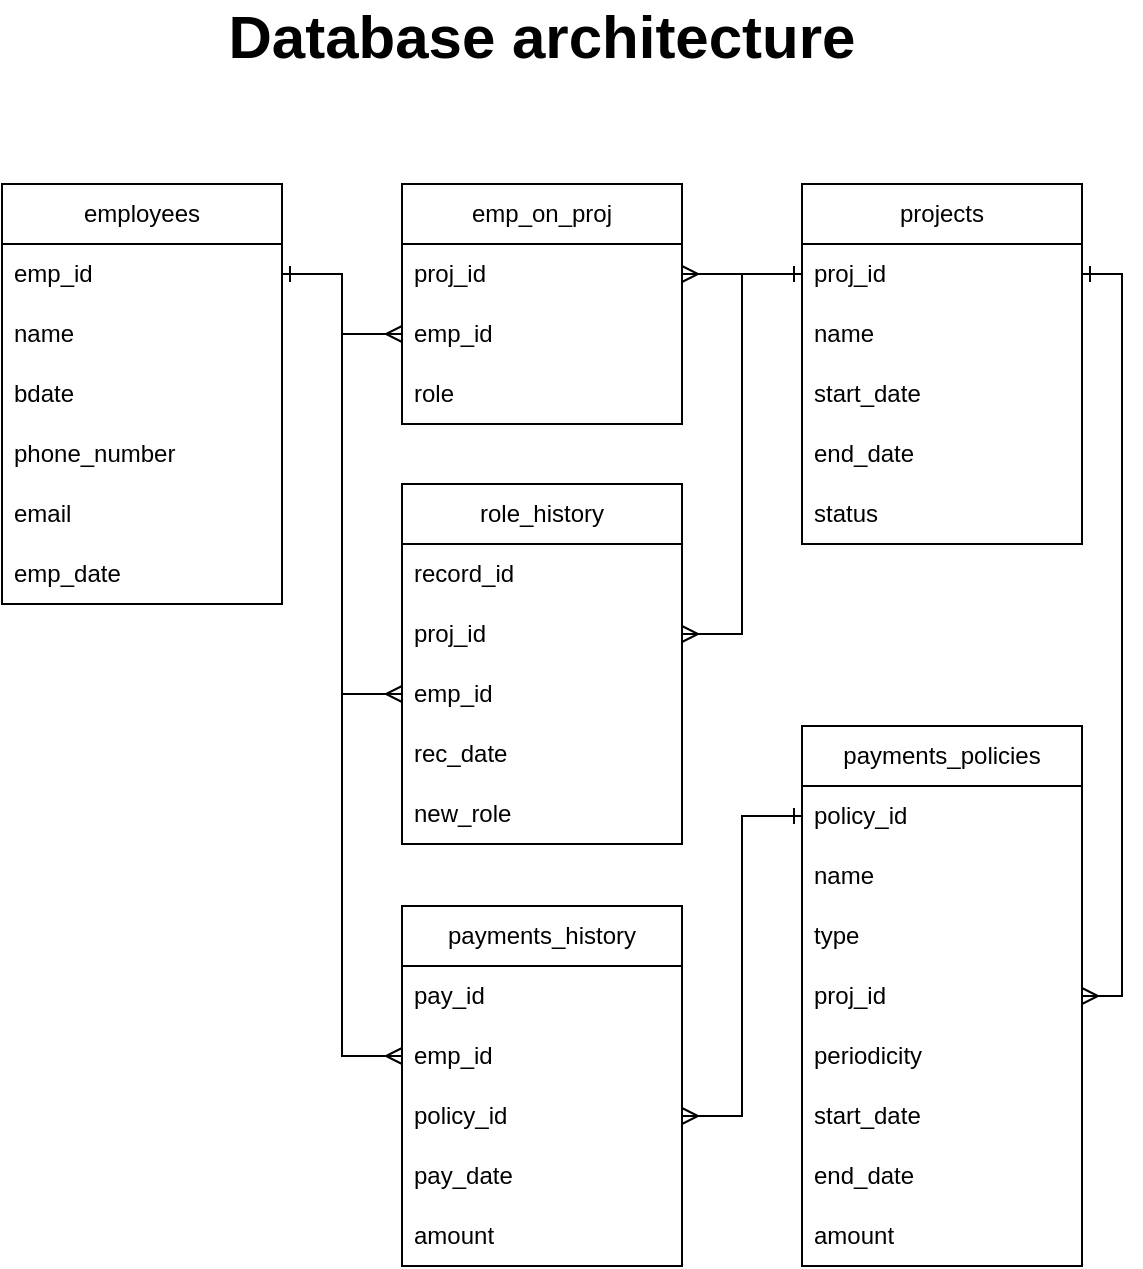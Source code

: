 <mxfile version="22.1.15" type="device">
  <diagram name="Страница — 1" id="PRcCsE6I8bdcjfj4ZQ22">
    <mxGraphModel dx="1036" dy="614" grid="1" gridSize="10" guides="1" tooltips="1" connect="1" arrows="1" fold="1" page="1" pageScale="1" pageWidth="1169" pageHeight="827" math="0" shadow="0">
      <root>
        <mxCell id="0" />
        <mxCell id="1" parent="0" />
        <mxCell id="34WKsIbQyzsiA6LBNch5-3" value="&lt;b style=&quot;font-size: 30px;&quot;&gt;&lt;font style=&quot;font-size: 30px;&quot;&gt;Database architecture&lt;/font&gt;&lt;/b&gt;" style="text;html=1;strokeColor=none;fillColor=none;align=center;verticalAlign=middle;whiteSpace=wrap;rounded=0;fontSize=30;" parent="1" vertex="1">
          <mxGeometry x="225" y="40" width="370" height="30" as="geometry" />
        </mxCell>
        <mxCell id="KGB8M13KaMDIkd--hb3R-2" value="employees" style="swimlane;fontStyle=0;childLayout=stackLayout;horizontal=1;startSize=30;horizontalStack=0;resizeParent=1;resizeParentMax=0;resizeLast=0;collapsible=1;marginBottom=0;whiteSpace=wrap;html=1;" parent="1" vertex="1">
          <mxGeometry x="140" y="129" width="140" height="210" as="geometry" />
        </mxCell>
        <mxCell id="KGB8M13KaMDIkd--hb3R-8" value="emp_id" style="text;strokeColor=none;fillColor=none;align=left;verticalAlign=middle;spacingLeft=4;spacingRight=4;overflow=hidden;points=[[0,0.5],[1,0.5]];portConstraint=eastwest;rotatable=0;whiteSpace=wrap;html=1;" parent="KGB8M13KaMDIkd--hb3R-2" vertex="1">
          <mxGeometry y="30" width="140" height="30" as="geometry" />
        </mxCell>
        <mxCell id="KGB8M13KaMDIkd--hb3R-3" value="name" style="text;strokeColor=none;fillColor=none;align=left;verticalAlign=middle;spacingLeft=4;spacingRight=4;overflow=hidden;points=[[0,0.5],[1,0.5]];portConstraint=eastwest;rotatable=0;whiteSpace=wrap;html=1;" parent="KGB8M13KaMDIkd--hb3R-2" vertex="1">
          <mxGeometry y="60" width="140" height="30" as="geometry" />
        </mxCell>
        <mxCell id="KGB8M13KaMDIkd--hb3R-4" value="bdate" style="text;strokeColor=none;fillColor=none;align=left;verticalAlign=middle;spacingLeft=4;spacingRight=4;overflow=hidden;points=[[0,0.5],[1,0.5]];portConstraint=eastwest;rotatable=0;whiteSpace=wrap;html=1;" parent="KGB8M13KaMDIkd--hb3R-2" vertex="1">
          <mxGeometry y="90" width="140" height="30" as="geometry" />
        </mxCell>
        <mxCell id="KGB8M13KaMDIkd--hb3R-6" value="phone_number" style="text;strokeColor=none;fillColor=none;align=left;verticalAlign=middle;spacingLeft=4;spacingRight=4;overflow=hidden;points=[[0,0.5],[1,0.5]];portConstraint=eastwest;rotatable=0;whiteSpace=wrap;html=1;" parent="KGB8M13KaMDIkd--hb3R-2" vertex="1">
          <mxGeometry y="120" width="140" height="30" as="geometry" />
        </mxCell>
        <mxCell id="KGB8M13KaMDIkd--hb3R-7" value="email" style="text;strokeColor=none;fillColor=none;align=left;verticalAlign=middle;spacingLeft=4;spacingRight=4;overflow=hidden;points=[[0,0.5],[1,0.5]];portConstraint=eastwest;rotatable=0;whiteSpace=wrap;html=1;" parent="KGB8M13KaMDIkd--hb3R-2" vertex="1">
          <mxGeometry y="150" width="140" height="30" as="geometry" />
        </mxCell>
        <mxCell id="34WKsIbQyzsiA6LBNch5-1" value="emp_date" style="text;strokeColor=none;fillColor=none;align=left;verticalAlign=middle;spacingLeft=4;spacingRight=4;overflow=hidden;points=[[0,0.5],[1,0.5]];portConstraint=eastwest;rotatable=0;whiteSpace=wrap;html=1;" parent="KGB8M13KaMDIkd--hb3R-2" vertex="1">
          <mxGeometry y="180" width="140" height="30" as="geometry" />
        </mxCell>
        <mxCell id="KGB8M13KaMDIkd--hb3R-10" value="projects" style="swimlane;fontStyle=0;childLayout=stackLayout;horizontal=1;startSize=30;horizontalStack=0;resizeParent=1;resizeParentMax=0;resizeLast=0;collapsible=1;marginBottom=0;whiteSpace=wrap;html=1;" parent="1" vertex="1">
          <mxGeometry x="540" y="129" width="140" height="180" as="geometry" />
        </mxCell>
        <mxCell id="KGB8M13KaMDIkd--hb3R-11" value="proj_id" style="text;strokeColor=none;fillColor=none;align=left;verticalAlign=middle;spacingLeft=4;spacingRight=4;overflow=hidden;points=[[0,0.5],[1,0.5]];portConstraint=eastwest;rotatable=0;whiteSpace=wrap;html=1;" parent="KGB8M13KaMDIkd--hb3R-10" vertex="1">
          <mxGeometry y="30" width="140" height="30" as="geometry" />
        </mxCell>
        <mxCell id="KGB8M13KaMDIkd--hb3R-12" value="name" style="text;strokeColor=none;fillColor=none;align=left;verticalAlign=middle;spacingLeft=4;spacingRight=4;overflow=hidden;points=[[0,0.5],[1,0.5]];portConstraint=eastwest;rotatable=0;whiteSpace=wrap;html=1;" parent="KGB8M13KaMDIkd--hb3R-10" vertex="1">
          <mxGeometry y="60" width="140" height="30" as="geometry" />
        </mxCell>
        <mxCell id="KGB8M13KaMDIkd--hb3R-13" value="start_date" style="text;strokeColor=none;fillColor=none;align=left;verticalAlign=middle;spacingLeft=4;spacingRight=4;overflow=hidden;points=[[0,0.5],[1,0.5]];portConstraint=eastwest;rotatable=0;whiteSpace=wrap;html=1;" parent="KGB8M13KaMDIkd--hb3R-10" vertex="1">
          <mxGeometry y="90" width="140" height="30" as="geometry" />
        </mxCell>
        <mxCell id="KGB8M13KaMDIkd--hb3R-14" value="end_date" style="text;strokeColor=none;fillColor=none;align=left;verticalAlign=middle;spacingLeft=4;spacingRight=4;overflow=hidden;points=[[0,0.5],[1,0.5]];portConstraint=eastwest;rotatable=0;whiteSpace=wrap;html=1;" parent="KGB8M13KaMDIkd--hb3R-10" vertex="1">
          <mxGeometry y="120" width="140" height="30" as="geometry" />
        </mxCell>
        <mxCell id="KGB8M13KaMDIkd--hb3R-15" value="status" style="text;strokeColor=none;fillColor=none;align=left;verticalAlign=middle;spacingLeft=4;spacingRight=4;overflow=hidden;points=[[0,0.5],[1,0.5]];portConstraint=eastwest;rotatable=0;whiteSpace=wrap;html=1;" parent="KGB8M13KaMDIkd--hb3R-10" vertex="1">
          <mxGeometry y="150" width="140" height="30" as="geometry" />
        </mxCell>
        <mxCell id="KGB8M13KaMDIkd--hb3R-18" value="payments_policies" style="swimlane;fontStyle=0;childLayout=stackLayout;horizontal=1;startSize=30;horizontalStack=0;resizeParent=1;resizeParentMax=0;resizeLast=0;collapsible=1;marginBottom=0;whiteSpace=wrap;html=1;" parent="1" vertex="1">
          <mxGeometry x="540" y="400" width="140" height="270" as="geometry" />
        </mxCell>
        <mxCell id="KGB8M13KaMDIkd--hb3R-19" value="policy_id" style="text;strokeColor=none;fillColor=none;align=left;verticalAlign=middle;spacingLeft=4;spacingRight=4;overflow=hidden;points=[[0,0.5],[1,0.5]];portConstraint=eastwest;rotatable=0;whiteSpace=wrap;html=1;" parent="KGB8M13KaMDIkd--hb3R-18" vertex="1">
          <mxGeometry y="30" width="140" height="30" as="geometry" />
        </mxCell>
        <mxCell id="KGB8M13KaMDIkd--hb3R-20" value="name" style="text;strokeColor=none;fillColor=none;align=left;verticalAlign=middle;spacingLeft=4;spacingRight=4;overflow=hidden;points=[[0,0.5],[1,0.5]];portConstraint=eastwest;rotatable=0;whiteSpace=wrap;html=1;" parent="KGB8M13KaMDIkd--hb3R-18" vertex="1">
          <mxGeometry y="60" width="140" height="30" as="geometry" />
        </mxCell>
        <mxCell id="KGB8M13KaMDIkd--hb3R-31" value="type" style="text;strokeColor=none;fillColor=none;align=left;verticalAlign=middle;spacingLeft=4;spacingRight=4;overflow=hidden;points=[[0,0.5],[1,0.5]];portConstraint=eastwest;rotatable=0;whiteSpace=wrap;html=1;" parent="KGB8M13KaMDIkd--hb3R-18" vertex="1">
          <mxGeometry y="90" width="140" height="30" as="geometry" />
        </mxCell>
        <mxCell id="J-nl-4vK-__lWzjIlzLd-4" value="proj_id" style="text;strokeColor=none;fillColor=none;align=left;verticalAlign=middle;spacingLeft=4;spacingRight=4;overflow=hidden;points=[[0,0.5],[1,0.5]];portConstraint=eastwest;rotatable=0;whiteSpace=wrap;html=1;" parent="KGB8M13KaMDIkd--hb3R-18" vertex="1">
          <mxGeometry y="120" width="140" height="30" as="geometry" />
        </mxCell>
        <mxCell id="KGB8M13KaMDIkd--hb3R-32" value="periodicity" style="text;strokeColor=none;fillColor=none;align=left;verticalAlign=middle;spacingLeft=4;spacingRight=4;overflow=hidden;points=[[0,0.5],[1,0.5]];portConstraint=eastwest;rotatable=0;whiteSpace=wrap;html=1;" parent="KGB8M13KaMDIkd--hb3R-18" vertex="1">
          <mxGeometry y="150" width="140" height="30" as="geometry" />
        </mxCell>
        <mxCell id="KGB8M13KaMDIkd--hb3R-33" value="start_date" style="text;strokeColor=none;fillColor=none;align=left;verticalAlign=middle;spacingLeft=4;spacingRight=4;overflow=hidden;points=[[0,0.5],[1,0.5]];portConstraint=eastwest;rotatable=0;whiteSpace=wrap;html=1;" parent="KGB8M13KaMDIkd--hb3R-18" vertex="1">
          <mxGeometry y="180" width="140" height="30" as="geometry" />
        </mxCell>
        <mxCell id="34WKsIbQyzsiA6LBNch5-2" value="end_date" style="text;strokeColor=none;fillColor=none;align=left;verticalAlign=middle;spacingLeft=4;spacingRight=4;overflow=hidden;points=[[0,0.5],[1,0.5]];portConstraint=eastwest;rotatable=0;whiteSpace=wrap;html=1;" parent="KGB8M13KaMDIkd--hb3R-18" vertex="1">
          <mxGeometry y="210" width="140" height="30" as="geometry" />
        </mxCell>
        <mxCell id="J-nl-4vK-__lWzjIlzLd-7" value="amount" style="text;strokeColor=none;fillColor=none;align=left;verticalAlign=middle;spacingLeft=4;spacingRight=4;overflow=hidden;points=[[0,0.5],[1,0.5]];portConstraint=eastwest;rotatable=0;whiteSpace=wrap;html=1;" parent="KGB8M13KaMDIkd--hb3R-18" vertex="1">
          <mxGeometry y="240" width="140" height="30" as="geometry" />
        </mxCell>
        <mxCell id="KGB8M13KaMDIkd--hb3R-24" value="payments_history" style="swimlane;fontStyle=0;childLayout=stackLayout;horizontal=1;startSize=30;horizontalStack=0;resizeParent=1;resizeParentMax=0;resizeLast=0;collapsible=1;marginBottom=0;whiteSpace=wrap;html=1;" parent="1" vertex="1">
          <mxGeometry x="340" y="490" width="140" height="180" as="geometry" />
        </mxCell>
        <mxCell id="KGB8M13KaMDIkd--hb3R-25" value="pay_id" style="text;strokeColor=none;fillColor=none;align=left;verticalAlign=middle;spacingLeft=4;spacingRight=4;overflow=hidden;points=[[0,0.5],[1,0.5]];portConstraint=eastwest;rotatable=0;whiteSpace=wrap;html=1;" parent="KGB8M13KaMDIkd--hb3R-24" vertex="1">
          <mxGeometry y="30" width="140" height="30" as="geometry" />
        </mxCell>
        <mxCell id="KGB8M13KaMDIkd--hb3R-26" value="emp_id" style="text;strokeColor=none;fillColor=none;align=left;verticalAlign=middle;spacingLeft=4;spacingRight=4;overflow=hidden;points=[[0,0.5],[1,0.5]];portConstraint=eastwest;rotatable=0;whiteSpace=wrap;html=1;" parent="KGB8M13KaMDIkd--hb3R-24" vertex="1">
          <mxGeometry y="60" width="140" height="30" as="geometry" />
        </mxCell>
        <mxCell id="rEDDqHC6QWIEbA2kHnR_-1" value="policy_id" style="text;strokeColor=none;fillColor=none;align=left;verticalAlign=middle;spacingLeft=4;spacingRight=4;overflow=hidden;points=[[0,0.5],[1,0.5]];portConstraint=eastwest;rotatable=0;whiteSpace=wrap;html=1;" vertex="1" parent="KGB8M13KaMDIkd--hb3R-24">
          <mxGeometry y="90" width="140" height="30" as="geometry" />
        </mxCell>
        <mxCell id="KGB8M13KaMDIkd--hb3R-27" value="pay_date" style="text;strokeColor=none;fillColor=none;align=left;verticalAlign=middle;spacingLeft=4;spacingRight=4;overflow=hidden;points=[[0,0.5],[1,0.5]];portConstraint=eastwest;rotatable=0;whiteSpace=wrap;html=1;" parent="KGB8M13KaMDIkd--hb3R-24" vertex="1">
          <mxGeometry y="120" width="140" height="30" as="geometry" />
        </mxCell>
        <mxCell id="KGB8M13KaMDIkd--hb3R-30" value="amount" style="text;strokeColor=none;fillColor=none;align=left;verticalAlign=middle;spacingLeft=4;spacingRight=4;overflow=hidden;points=[[0,0.5],[1,0.5]];portConstraint=eastwest;rotatable=0;whiteSpace=wrap;html=1;" parent="KGB8M13KaMDIkd--hb3R-24" vertex="1">
          <mxGeometry y="150" width="140" height="30" as="geometry" />
        </mxCell>
        <mxCell id="KGB8M13KaMDIkd--hb3R-41" value="emp_on_proj" style="swimlane;fontStyle=0;childLayout=stackLayout;horizontal=1;startSize=30;horizontalStack=0;resizeParent=1;resizeParentMax=0;resizeLast=0;collapsible=1;marginBottom=0;whiteSpace=wrap;html=1;" parent="1" vertex="1">
          <mxGeometry x="340" y="129" width="140" height="120" as="geometry" />
        </mxCell>
        <mxCell id="KGB8M13KaMDIkd--hb3R-42" value="proj_id" style="text;strokeColor=none;fillColor=none;align=left;verticalAlign=middle;spacingLeft=4;spacingRight=4;overflow=hidden;points=[[0,0.5],[1,0.5]];portConstraint=eastwest;rotatable=0;whiteSpace=wrap;html=1;" parent="KGB8M13KaMDIkd--hb3R-41" vertex="1">
          <mxGeometry y="30" width="140" height="30" as="geometry" />
        </mxCell>
        <mxCell id="KGB8M13KaMDIkd--hb3R-43" value="emp_id" style="text;strokeColor=none;fillColor=none;align=left;verticalAlign=middle;spacingLeft=4;spacingRight=4;overflow=hidden;points=[[0,0.5],[1,0.5]];portConstraint=eastwest;rotatable=0;whiteSpace=wrap;html=1;" parent="KGB8M13KaMDIkd--hb3R-41" vertex="1">
          <mxGeometry y="60" width="140" height="30" as="geometry" />
        </mxCell>
        <mxCell id="KGB8M13KaMDIkd--hb3R-44" value="role" style="text;strokeColor=none;fillColor=none;align=left;verticalAlign=middle;spacingLeft=4;spacingRight=4;overflow=hidden;points=[[0,0.5],[1,0.5]];portConstraint=eastwest;rotatable=0;whiteSpace=wrap;html=1;" parent="KGB8M13KaMDIkd--hb3R-41" vertex="1">
          <mxGeometry y="90" width="140" height="30" as="geometry" />
        </mxCell>
        <mxCell id="KGB8M13KaMDIkd--hb3R-47" value="role_history" style="swimlane;fontStyle=0;childLayout=stackLayout;horizontal=1;startSize=30;horizontalStack=0;resizeParent=1;resizeParentMax=0;resizeLast=0;collapsible=1;marginBottom=0;whiteSpace=wrap;html=1;" parent="1" vertex="1">
          <mxGeometry x="340" y="279" width="140" height="180" as="geometry" />
        </mxCell>
        <mxCell id="KGB8M13KaMDIkd--hb3R-59" value="record_id" style="text;strokeColor=none;fillColor=none;align=left;verticalAlign=middle;spacingLeft=4;spacingRight=4;overflow=hidden;points=[[0,0.5],[1,0.5]];portConstraint=eastwest;rotatable=0;whiteSpace=wrap;html=1;" parent="KGB8M13KaMDIkd--hb3R-47" vertex="1">
          <mxGeometry y="30" width="140" height="30" as="geometry" />
        </mxCell>
        <mxCell id="KGB8M13KaMDIkd--hb3R-48" value="proj_id" style="text;strokeColor=none;fillColor=none;align=left;verticalAlign=middle;spacingLeft=4;spacingRight=4;overflow=hidden;points=[[0,0.5],[1,0.5]];portConstraint=eastwest;rotatable=0;whiteSpace=wrap;html=1;" parent="KGB8M13KaMDIkd--hb3R-47" vertex="1">
          <mxGeometry y="60" width="140" height="30" as="geometry" />
        </mxCell>
        <mxCell id="KGB8M13KaMDIkd--hb3R-49" value="emp_id" style="text;strokeColor=none;fillColor=none;align=left;verticalAlign=middle;spacingLeft=4;spacingRight=4;overflow=hidden;points=[[0,0.5],[1,0.5]];portConstraint=eastwest;rotatable=0;whiteSpace=wrap;html=1;" parent="KGB8M13KaMDIkd--hb3R-47" vertex="1">
          <mxGeometry y="90" width="140" height="30" as="geometry" />
        </mxCell>
        <mxCell id="KGB8M13KaMDIkd--hb3R-58" value="rec_date" style="text;strokeColor=none;fillColor=none;align=left;verticalAlign=middle;spacingLeft=4;spacingRight=4;overflow=hidden;points=[[0,0.5],[1,0.5]];portConstraint=eastwest;rotatable=0;whiteSpace=wrap;html=1;" parent="KGB8M13KaMDIkd--hb3R-47" vertex="1">
          <mxGeometry y="120" width="140" height="30" as="geometry" />
        </mxCell>
        <mxCell id="KGB8M13KaMDIkd--hb3R-51" value="new_role" style="text;strokeColor=none;fillColor=none;align=left;verticalAlign=middle;spacingLeft=4;spacingRight=4;overflow=hidden;points=[[0,0.5],[1,0.5]];portConstraint=eastwest;rotatable=0;whiteSpace=wrap;html=1;" parent="KGB8M13KaMDIkd--hb3R-47" vertex="1">
          <mxGeometry y="150" width="140" height="30" as="geometry" />
        </mxCell>
        <mxCell id="KGB8M13KaMDIkd--hb3R-55" style="edgeStyle=orthogonalEdgeStyle;rounded=0;orthogonalLoop=1;jettySize=auto;html=1;startArrow=ERmany;startFill=0;endArrow=none;endFill=0;" parent="1" source="KGB8M13KaMDIkd--hb3R-42" target="KGB8M13KaMDIkd--hb3R-11" edge="1">
          <mxGeometry relative="1" as="geometry" />
        </mxCell>
        <mxCell id="KGB8M13KaMDIkd--hb3R-56" style="edgeStyle=orthogonalEdgeStyle;rounded=0;orthogonalLoop=1;jettySize=auto;html=1;entryX=1;entryY=0.5;entryDx=0;entryDy=0;startArrow=ERmany;startFill=0;endArrow=none;endFill=0;" parent="1" source="KGB8M13KaMDIkd--hb3R-43" target="KGB8M13KaMDIkd--hb3R-8" edge="1">
          <mxGeometry relative="1" as="geometry" />
        </mxCell>
        <mxCell id="KGB8M13KaMDIkd--hb3R-60" style="edgeStyle=orthogonalEdgeStyle;rounded=0;orthogonalLoop=1;jettySize=auto;html=1;entryX=1;entryY=0.5;entryDx=0;entryDy=0;endArrow=none;endFill=0;startArrow=ERmany;startFill=0;" parent="1" source="KGB8M13KaMDIkd--hb3R-49" target="KGB8M13KaMDIkd--hb3R-8" edge="1">
          <mxGeometry relative="1" as="geometry" />
        </mxCell>
        <mxCell id="KGB8M13KaMDIkd--hb3R-61" style="edgeStyle=orthogonalEdgeStyle;rounded=0;orthogonalLoop=1;jettySize=auto;html=1;entryX=1;entryY=0.5;entryDx=0;entryDy=0;endArrow=ERmany;endFill=0;startArrow=ERone;startFill=0;" parent="1" source="KGB8M13KaMDIkd--hb3R-11" target="KGB8M13KaMDIkd--hb3R-48" edge="1">
          <mxGeometry relative="1" as="geometry" />
        </mxCell>
        <mxCell id="KGB8M13KaMDIkd--hb3R-62" style="edgeStyle=orthogonalEdgeStyle;rounded=0;orthogonalLoop=1;jettySize=auto;html=1;entryX=0;entryY=0.5;entryDx=0;entryDy=0;endArrow=ERmany;endFill=0;startArrow=ERone;startFill=0;" parent="1" source="KGB8M13KaMDIkd--hb3R-8" target="KGB8M13KaMDIkd--hb3R-26" edge="1">
          <mxGeometry relative="1" as="geometry" />
        </mxCell>
        <mxCell id="rEDDqHC6QWIEbA2kHnR_-2" style="edgeStyle=orthogonalEdgeStyle;rounded=0;orthogonalLoop=1;jettySize=auto;html=1;entryX=1;entryY=0.5;entryDx=0;entryDy=0;startArrow=ERone;startFill=0;endArrow=ERmany;endFill=0;" edge="1" parent="1" source="KGB8M13KaMDIkd--hb3R-19" target="rEDDqHC6QWIEbA2kHnR_-1">
          <mxGeometry relative="1" as="geometry" />
        </mxCell>
        <mxCell id="rEDDqHC6QWIEbA2kHnR_-3" style="edgeStyle=orthogonalEdgeStyle;rounded=0;orthogonalLoop=1;jettySize=auto;html=1;entryX=1;entryY=0.5;entryDx=0;entryDy=0;endArrow=ERone;endFill=0;startArrow=ERmany;startFill=0;" edge="1" parent="1" source="J-nl-4vK-__lWzjIlzLd-4" target="KGB8M13KaMDIkd--hb3R-11">
          <mxGeometry relative="1" as="geometry">
            <Array as="points">
              <mxPoint x="700" y="535" />
              <mxPoint x="700" y="174" />
            </Array>
          </mxGeometry>
        </mxCell>
      </root>
    </mxGraphModel>
  </diagram>
</mxfile>

